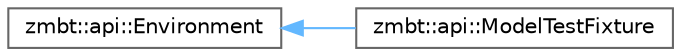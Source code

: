 digraph "Graphical Class Hierarchy"
{
 // LATEX_PDF_SIZE
  bgcolor="transparent";
  edge [fontname=Helvetica,fontsize=10,labelfontname=Helvetica,labelfontsize=10];
  node [fontname=Helvetica,fontsize=10,shape=box,height=0.2,width=0.4];
  rankdir="LR";
  Node0 [id="Node000000",label="zmbt::api::Environment",height=0.2,width=0.4,color="grey40", fillcolor="white", style="filled",URL="$classzmbt_1_1api_1_1Environment.html",tooltip="Alias for zmbt::Environment."];
  Node0 -> Node1 [id="edge16_Node000000_Node000001",dir="back",color="steelblue1",style="solid",tooltip=" "];
  Node1 [id="Node000001",label="zmbt::api::ModelTestFixture",height=0.2,width=0.4,color="grey40", fillcolor="white", style="filled",URL="$structzmbt_1_1api_1_1ModelTestFixture.html",tooltip="Generic model-driven test fixture."];
}
